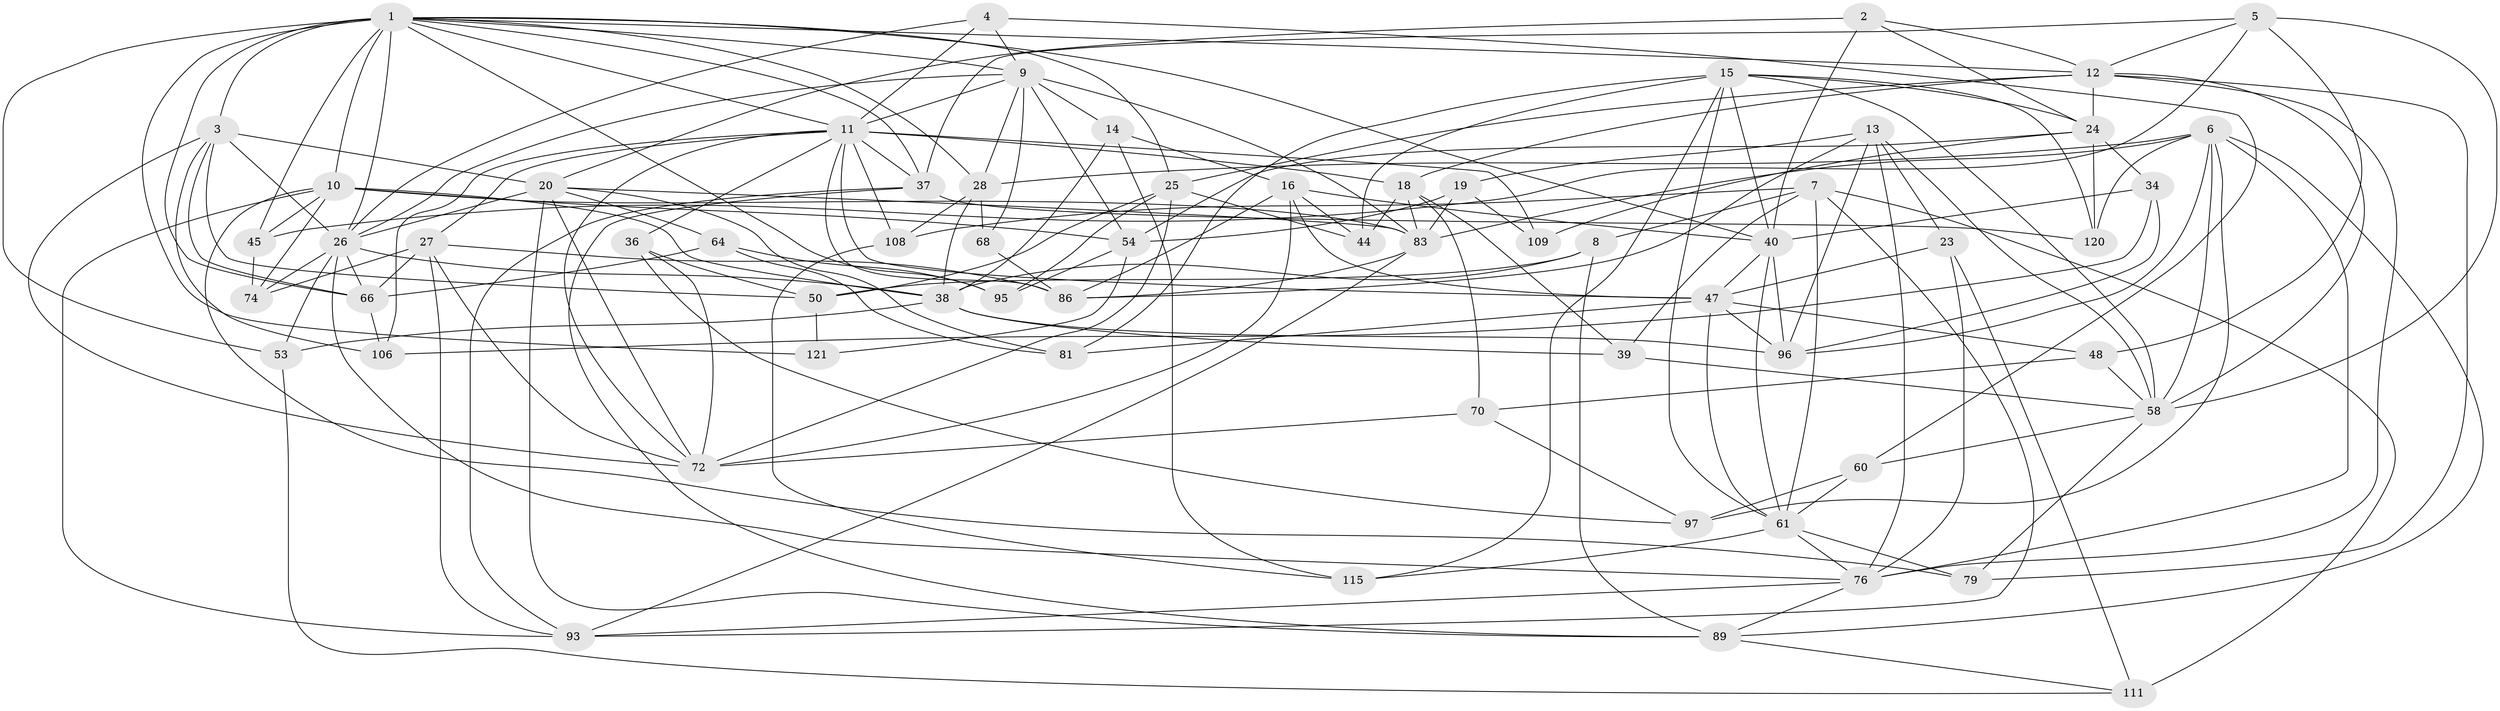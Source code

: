 // original degree distribution, {4: 1.0}
// Generated by graph-tools (version 1.1) at 2025/20/03/04/25 18:20:48]
// undirected, 64 vertices, 187 edges
graph export_dot {
graph [start="1"]
  node [color=gray90,style=filled];
  1 [super="+78+21"];
  2;
  3 [super="+101+114"];
  4;
  5 [super="+122"];
  6 [super="+125+41"];
  7 [super="+46"];
  8;
  9 [super="+31+42"];
  10 [super="+30"];
  11 [super="+56+49"];
  12 [super="+52+43"];
  13 [super="+67"];
  14;
  15 [super="+17"];
  16 [super="+22"];
  18 [super="+90"];
  19;
  20 [super="+35"];
  23;
  24 [super="+29"];
  25 [super="+85"];
  26 [super="+33+91"];
  27 [super="+103"];
  28 [super="+82"];
  34;
  36;
  37 [super="+107"];
  38 [super="+88+124"];
  39;
  40 [super="+99+57"];
  44;
  45;
  47 [super="+59"];
  48;
  50 [super="+123"];
  53;
  54 [super="+127"];
  58 [super="+80+62+110"];
  60;
  61 [super="+71"];
  64;
  66 [super="+119"];
  68;
  70;
  72 [super="+100+129"];
  74;
  76 [super="+105+128"];
  79;
  81;
  83 [super="+87"];
  86 [super="+94"];
  89 [super="+126"];
  93 [super="+98"];
  95;
  96 [super="+118"];
  97;
  106;
  108;
  109;
  111;
  115;
  120;
  121;
  1 -- 3 [weight=2];
  1 -- 53;
  1 -- 10;
  1 -- 28;
  1 -- 45;
  1 -- 66;
  1 -- 26;
  1 -- 37;
  1 -- 40;
  1 -- 9;
  1 -- 11;
  1 -- 12;
  1 -- 121;
  1 -- 25;
  1 -- 95;
  2 -- 40;
  2 -- 20;
  2 -- 12;
  2 -- 24;
  3 -- 26;
  3 -- 72;
  3 -- 106;
  3 -- 66;
  3 -- 50;
  3 -- 20;
  4 -- 60;
  4 -- 11;
  4 -- 26;
  4 -- 9;
  5 -- 58 [weight=2];
  5 -- 48;
  5 -- 12;
  5 -- 45;
  5 -- 37;
  6 -- 76;
  6 -- 120;
  6 -- 97;
  6 -- 89;
  6 -- 96;
  6 -- 58;
  6 -- 28;
  6 -- 83;
  7 -- 39;
  7 -- 8;
  7 -- 93;
  7 -- 111;
  7 -- 108;
  7 -- 61;
  8 -- 89;
  8 -- 50;
  8 -- 38;
  9 -- 68 [weight=2];
  9 -- 28;
  9 -- 54;
  9 -- 26;
  9 -- 11;
  9 -- 14;
  9 -- 83;
  10 -- 38;
  10 -- 74;
  10 -- 54;
  10 -- 45;
  10 -- 79;
  10 -- 93;
  10 -- 83;
  11 -- 37;
  11 -- 72;
  11 -- 106;
  11 -- 47;
  11 -- 36;
  11 -- 86;
  11 -- 27;
  11 -- 108;
  11 -- 109 [weight=2];
  11 -- 18;
  12 -- 58;
  12 -- 24 [weight=2];
  12 -- 25;
  12 -- 79;
  12 -- 76;
  12 -- 18;
  13 -- 19;
  13 -- 76;
  13 -- 58;
  13 -- 96;
  13 -- 23;
  13 -- 86;
  14 -- 115;
  14 -- 16;
  14 -- 38;
  15 -- 81;
  15 -- 40;
  15 -- 120;
  15 -- 115;
  15 -- 24;
  15 -- 58;
  15 -- 44;
  15 -- 61;
  16 -- 47;
  16 -- 86;
  16 -- 40;
  16 -- 44;
  16 -- 72;
  18 -- 39;
  18 -- 44;
  18 -- 83;
  18 -- 70;
  19 -- 83;
  19 -- 109;
  19 -- 54;
  20 -- 83;
  20 -- 64;
  20 -- 81;
  20 -- 72;
  20 -- 89;
  20 -- 26;
  23 -- 47;
  23 -- 111;
  23 -- 76;
  24 -- 54;
  24 -- 34;
  24 -- 120;
  24 -- 109;
  25 -- 95;
  25 -- 50;
  25 -- 72;
  25 -- 44;
  26 -- 38;
  26 -- 66;
  26 -- 53;
  26 -- 74;
  26 -- 76;
  27 -- 66;
  27 -- 74;
  27 -- 72;
  27 -- 93;
  27 -- 86;
  28 -- 68;
  28 -- 38;
  28 -- 108;
  34 -- 106;
  34 -- 40;
  34 -- 96;
  36 -- 50;
  36 -- 97;
  36 -- 72;
  37 -- 93;
  37 -- 89;
  37 -- 120;
  38 -- 39;
  38 -- 53;
  38 -- 96;
  39 -- 58;
  40 -- 61;
  40 -- 96;
  40 -- 47;
  45 -- 74;
  47 -- 48;
  47 -- 81;
  47 -- 61;
  47 -- 96;
  48 -- 70;
  48 -- 58;
  50 -- 121 [weight=2];
  53 -- 111;
  54 -- 121;
  54 -- 95;
  58 -- 79;
  58 -- 60;
  60 -- 97;
  60 -- 61;
  61 -- 115;
  61 -- 79;
  61 -- 76;
  64 -- 81;
  64 -- 95;
  64 -- 66;
  66 -- 106;
  68 -- 86;
  70 -- 97;
  70 -- 72;
  76 -- 93;
  76 -- 89;
  83 -- 86;
  83 -- 93;
  89 -- 111;
  108 -- 115;
}
